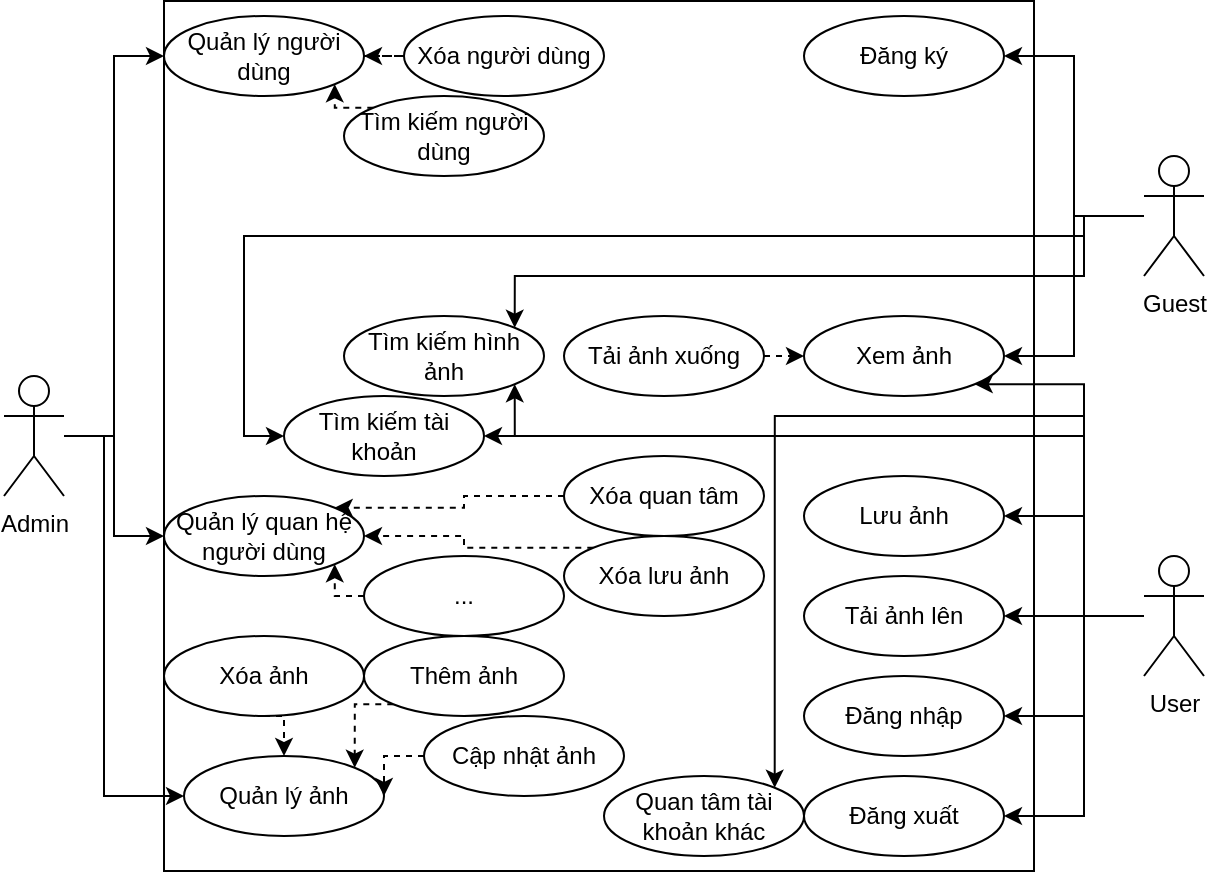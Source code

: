 <mxfile version="21.7.5" type="device">
  <diagram name="Page-1" id="wliACrLuDASA8_i03E2j">
    <mxGraphModel dx="941" dy="644" grid="1" gridSize="10" guides="1" tooltips="1" connect="1" arrows="1" fold="1" page="1" pageScale="1" pageWidth="850" pageHeight="1100" math="0" shadow="0">
      <root>
        <mxCell id="0" />
        <mxCell id="1" parent="0" />
        <mxCell id="ZrUY5c6R0cYCW23m0Fz5-2" value="" style="whiteSpace=wrap;html=1;aspect=fixed;" parent="1" vertex="1">
          <mxGeometry x="200" y="302.5" width="435" height="435" as="geometry" />
        </mxCell>
        <mxCell id="ZrUY5c6R0cYCW23m0Fz5-20" style="edgeStyle=orthogonalEdgeStyle;rounded=0;orthogonalLoop=1;jettySize=auto;html=1;entryX=0;entryY=0.5;entryDx=0;entryDy=0;" parent="1" source="ZrUY5c6R0cYCW23m0Fz5-1" target="ZrUY5c6R0cYCW23m0Fz5-10" edge="1">
          <mxGeometry relative="1" as="geometry">
            <Array as="points">
              <mxPoint x="170" y="520" />
              <mxPoint x="170" y="700" />
            </Array>
          </mxGeometry>
        </mxCell>
        <mxCell id="ZrUY5c6R0cYCW23m0Fz5-21" style="edgeStyle=orthogonalEdgeStyle;rounded=0;orthogonalLoop=1;jettySize=auto;html=1;entryX=0;entryY=0.5;entryDx=0;entryDy=0;" parent="1" source="ZrUY5c6R0cYCW23m0Fz5-1" target="ZrUY5c6R0cYCW23m0Fz5-9" edge="1">
          <mxGeometry relative="1" as="geometry" />
        </mxCell>
        <mxCell id="ZrUY5c6R0cYCW23m0Fz5-53" style="edgeStyle=orthogonalEdgeStyle;rounded=0;orthogonalLoop=1;jettySize=auto;html=1;entryX=0;entryY=0.5;entryDx=0;entryDy=0;" parent="1" source="ZrUY5c6R0cYCW23m0Fz5-1" target="ZrUY5c6R0cYCW23m0Fz5-52" edge="1">
          <mxGeometry relative="1" as="geometry" />
        </mxCell>
        <mxCell id="ZrUY5c6R0cYCW23m0Fz5-1" value="Admin" style="shape=umlActor;verticalLabelPosition=bottom;verticalAlign=top;html=1;outlineConnect=0;" parent="1" vertex="1">
          <mxGeometry x="120" y="490" width="30" height="60" as="geometry" />
        </mxCell>
        <mxCell id="ZrUY5c6R0cYCW23m0Fz5-28" style="edgeStyle=orthogonalEdgeStyle;rounded=0;orthogonalLoop=1;jettySize=auto;html=1;entryX=1;entryY=0.5;entryDx=0;entryDy=0;" parent="1" source="ZrUY5c6R0cYCW23m0Fz5-4" target="ZrUY5c6R0cYCW23m0Fz5-27" edge="1">
          <mxGeometry relative="1" as="geometry" />
        </mxCell>
        <mxCell id="ZrUY5c6R0cYCW23m0Fz5-33" style="edgeStyle=orthogonalEdgeStyle;rounded=0;orthogonalLoop=1;jettySize=auto;html=1;entryX=1;entryY=0.5;entryDx=0;entryDy=0;" parent="1" source="ZrUY5c6R0cYCW23m0Fz5-4" target="ZrUY5c6R0cYCW23m0Fz5-32" edge="1">
          <mxGeometry relative="1" as="geometry" />
        </mxCell>
        <mxCell id="ZrUY5c6R0cYCW23m0Fz5-46" style="edgeStyle=orthogonalEdgeStyle;rounded=0;orthogonalLoop=1;jettySize=auto;html=1;entryX=1;entryY=0;entryDx=0;entryDy=0;" parent="1" target="ZrUY5c6R0cYCW23m0Fz5-45" edge="1">
          <mxGeometry relative="1" as="geometry">
            <mxPoint x="690" y="410.0" as="sourcePoint" />
            <mxPoint x="375.355" y="445.858" as="targetPoint" />
            <Array as="points">
              <mxPoint x="660" y="410" />
              <mxPoint x="660" y="440" />
              <mxPoint x="375" y="440" />
            </Array>
          </mxGeometry>
        </mxCell>
        <mxCell id="ZrUY5c6R0cYCW23m0Fz5-48" style="edgeStyle=orthogonalEdgeStyle;rounded=0;orthogonalLoop=1;jettySize=auto;html=1;entryX=0;entryY=0.5;entryDx=0;entryDy=0;" parent="1" target="ZrUY5c6R0cYCW23m0Fz5-47" edge="1">
          <mxGeometry relative="1" as="geometry">
            <mxPoint x="690" y="410" as="sourcePoint" />
            <Array as="points">
              <mxPoint x="660" y="410" />
              <mxPoint x="660" y="420" />
              <mxPoint x="240" y="420" />
              <mxPoint x="240" y="520" />
            </Array>
          </mxGeometry>
        </mxCell>
        <mxCell id="ZrUY5c6R0cYCW23m0Fz5-4" value="Guest" style="shape=umlActor;verticalLabelPosition=bottom;verticalAlign=top;html=1;outlineConnect=0;" parent="1" vertex="1">
          <mxGeometry x="690" y="380" width="30" height="60" as="geometry" />
        </mxCell>
        <mxCell id="ZrUY5c6R0cYCW23m0Fz5-29" style="edgeStyle=orthogonalEdgeStyle;rounded=0;orthogonalLoop=1;jettySize=auto;html=1;entryX=1;entryY=1;entryDx=0;entryDy=0;" parent="1" source="ZrUY5c6R0cYCW23m0Fz5-5" target="ZrUY5c6R0cYCW23m0Fz5-27" edge="1">
          <mxGeometry relative="1" as="geometry">
            <Array as="points">
              <mxPoint x="660" y="610" />
              <mxPoint x="660" y="494" />
            </Array>
          </mxGeometry>
        </mxCell>
        <mxCell id="ZrUY5c6R0cYCW23m0Fz5-35" style="edgeStyle=orthogonalEdgeStyle;rounded=0;orthogonalLoop=1;jettySize=auto;html=1;entryX=1;entryY=0.5;entryDx=0;entryDy=0;" parent="1" source="ZrUY5c6R0cYCW23m0Fz5-5" target="ZrUY5c6R0cYCW23m0Fz5-34" edge="1">
          <mxGeometry relative="1" as="geometry">
            <Array as="points">
              <mxPoint x="660" y="610" />
              <mxPoint x="660" y="660" />
            </Array>
          </mxGeometry>
        </mxCell>
        <mxCell id="ZrUY5c6R0cYCW23m0Fz5-38" style="edgeStyle=orthogonalEdgeStyle;rounded=0;orthogonalLoop=1;jettySize=auto;html=1;entryX=1;entryY=0.5;entryDx=0;entryDy=0;" parent="1" source="ZrUY5c6R0cYCW23m0Fz5-5" target="ZrUY5c6R0cYCW23m0Fz5-36" edge="1">
          <mxGeometry relative="1" as="geometry">
            <Array as="points">
              <mxPoint x="660" y="610" />
              <mxPoint x="660" y="710" />
            </Array>
          </mxGeometry>
        </mxCell>
        <mxCell id="ZrUY5c6R0cYCW23m0Fz5-40" style="edgeStyle=orthogonalEdgeStyle;rounded=0;orthogonalLoop=1;jettySize=auto;html=1;entryX=1;entryY=0.5;entryDx=0;entryDy=0;" parent="1" source="ZrUY5c6R0cYCW23m0Fz5-5" target="ZrUY5c6R0cYCW23m0Fz5-39" edge="1">
          <mxGeometry relative="1" as="geometry" />
        </mxCell>
        <mxCell id="ZrUY5c6R0cYCW23m0Fz5-42" style="edgeStyle=orthogonalEdgeStyle;rounded=0;orthogonalLoop=1;jettySize=auto;html=1;entryX=1;entryY=0.5;entryDx=0;entryDy=0;" parent="1" source="ZrUY5c6R0cYCW23m0Fz5-5" target="ZrUY5c6R0cYCW23m0Fz5-41" edge="1">
          <mxGeometry relative="1" as="geometry">
            <Array as="points">
              <mxPoint x="660" y="610" />
              <mxPoint x="660" y="560" />
            </Array>
          </mxGeometry>
        </mxCell>
        <mxCell id="ZrUY5c6R0cYCW23m0Fz5-44" style="edgeStyle=orthogonalEdgeStyle;rounded=0;orthogonalLoop=1;jettySize=auto;html=1;entryX=1;entryY=0;entryDx=0;entryDy=0;" parent="1" source="ZrUY5c6R0cYCW23m0Fz5-5" target="ZrUY5c6R0cYCW23m0Fz5-43" edge="1">
          <mxGeometry relative="1" as="geometry">
            <Array as="points">
              <mxPoint x="660" y="610" />
              <mxPoint x="660" y="510" />
              <mxPoint x="505" y="510" />
            </Array>
          </mxGeometry>
        </mxCell>
        <mxCell id="ZrUY5c6R0cYCW23m0Fz5-49" style="edgeStyle=orthogonalEdgeStyle;rounded=0;orthogonalLoop=1;jettySize=auto;html=1;entryX=1;entryY=0.5;entryDx=0;entryDy=0;" parent="1" source="ZrUY5c6R0cYCW23m0Fz5-5" target="ZrUY5c6R0cYCW23m0Fz5-47" edge="1">
          <mxGeometry relative="1" as="geometry">
            <Array as="points">
              <mxPoint x="660" y="610" />
              <mxPoint x="660" y="520" />
            </Array>
          </mxGeometry>
        </mxCell>
        <mxCell id="ZrUY5c6R0cYCW23m0Fz5-50" style="edgeStyle=orthogonalEdgeStyle;rounded=0;orthogonalLoop=1;jettySize=auto;html=1;entryX=1;entryY=1;entryDx=0;entryDy=0;" parent="1" source="ZrUY5c6R0cYCW23m0Fz5-5" target="ZrUY5c6R0cYCW23m0Fz5-45" edge="1">
          <mxGeometry relative="1" as="geometry">
            <Array as="points">
              <mxPoint x="660" y="610" />
              <mxPoint x="660" y="520" />
              <mxPoint x="375" y="520" />
            </Array>
          </mxGeometry>
        </mxCell>
        <mxCell id="ZrUY5c6R0cYCW23m0Fz5-5" value="User" style="shape=umlActor;verticalLabelPosition=bottom;verticalAlign=top;html=1;outlineConnect=0;" parent="1" vertex="1">
          <mxGeometry x="690" y="580" width="30" height="60" as="geometry" />
        </mxCell>
        <mxCell id="ZrUY5c6R0cYCW23m0Fz5-9" value="Quản lý người dùng" style="ellipse;whiteSpace=wrap;html=1;align=center;" parent="1" vertex="1">
          <mxGeometry x="200" y="310" width="100" height="40" as="geometry" />
        </mxCell>
        <mxCell id="ZrUY5c6R0cYCW23m0Fz5-10" value="Quản lý ảnh" style="ellipse;whiteSpace=wrap;html=1;align=center;" parent="1" vertex="1">
          <mxGeometry x="210" y="680" width="100" height="40" as="geometry" />
        </mxCell>
        <mxCell id="ZrUY5c6R0cYCW23m0Fz5-15" style="edgeStyle=orthogonalEdgeStyle;rounded=0;orthogonalLoop=1;jettySize=auto;html=1;exitX=0.5;exitY=1;exitDx=0;exitDy=0;entryX=0.5;entryY=0;entryDx=0;entryDy=0;dashed=1;" parent="1" source="ZrUY5c6R0cYCW23m0Fz5-12" target="ZrUY5c6R0cYCW23m0Fz5-10" edge="1">
          <mxGeometry relative="1" as="geometry" />
        </mxCell>
        <mxCell id="ZrUY5c6R0cYCW23m0Fz5-12" value="Xóa ảnh" style="ellipse;whiteSpace=wrap;html=1;align=center;" parent="1" vertex="1">
          <mxGeometry x="200" y="620" width="100" height="40" as="geometry" />
        </mxCell>
        <mxCell id="ZrUY5c6R0cYCW23m0Fz5-16" style="edgeStyle=orthogonalEdgeStyle;rounded=0;orthogonalLoop=1;jettySize=auto;html=1;exitX=0;exitY=1;exitDx=0;exitDy=0;entryX=1;entryY=0;entryDx=0;entryDy=0;dashed=1;" parent="1" source="ZrUY5c6R0cYCW23m0Fz5-13" target="ZrUY5c6R0cYCW23m0Fz5-10" edge="1">
          <mxGeometry relative="1" as="geometry" />
        </mxCell>
        <mxCell id="ZrUY5c6R0cYCW23m0Fz5-13" value="Thêm ảnh" style="ellipse;whiteSpace=wrap;html=1;align=center;" parent="1" vertex="1">
          <mxGeometry x="300" y="620" width="100" height="40" as="geometry" />
        </mxCell>
        <mxCell id="ZrUY5c6R0cYCW23m0Fz5-17" style="edgeStyle=orthogonalEdgeStyle;rounded=0;orthogonalLoop=1;jettySize=auto;html=1;exitX=0;exitY=0.5;exitDx=0;exitDy=0;entryX=1;entryY=0.5;entryDx=0;entryDy=0;dashed=1;" parent="1" source="ZrUY5c6R0cYCW23m0Fz5-14" target="ZrUY5c6R0cYCW23m0Fz5-10" edge="1">
          <mxGeometry relative="1" as="geometry" />
        </mxCell>
        <mxCell id="ZrUY5c6R0cYCW23m0Fz5-14" value="Cập nhật ảnh" style="ellipse;whiteSpace=wrap;html=1;align=center;" parent="1" vertex="1">
          <mxGeometry x="330" y="660" width="100" height="40" as="geometry" />
        </mxCell>
        <mxCell id="ZrUY5c6R0cYCW23m0Fz5-24" style="edgeStyle=orthogonalEdgeStyle;rounded=0;orthogonalLoop=1;jettySize=auto;html=1;entryX=1;entryY=0.5;entryDx=0;entryDy=0;dashed=1;" parent="1" source="ZrUY5c6R0cYCW23m0Fz5-23" target="ZrUY5c6R0cYCW23m0Fz5-9" edge="1">
          <mxGeometry relative="1" as="geometry" />
        </mxCell>
        <mxCell id="ZrUY5c6R0cYCW23m0Fz5-23" value="Xóa người dùng" style="ellipse;whiteSpace=wrap;html=1;align=center;" parent="1" vertex="1">
          <mxGeometry x="320" y="310" width="100" height="40" as="geometry" />
        </mxCell>
        <mxCell id="ZrUY5c6R0cYCW23m0Fz5-26" style="edgeStyle=orthogonalEdgeStyle;rounded=0;orthogonalLoop=1;jettySize=auto;html=1;entryX=1;entryY=1;entryDx=0;entryDy=0;exitX=0;exitY=0;exitDx=0;exitDy=0;dashed=1;" parent="1" source="ZrUY5c6R0cYCW23m0Fz5-25" target="ZrUY5c6R0cYCW23m0Fz5-9" edge="1">
          <mxGeometry relative="1" as="geometry" />
        </mxCell>
        <mxCell id="ZrUY5c6R0cYCW23m0Fz5-25" value="Tìm kiếm người dùng" style="ellipse;whiteSpace=wrap;html=1;align=center;" parent="1" vertex="1">
          <mxGeometry x="290" y="350" width="100" height="40" as="geometry" />
        </mxCell>
        <mxCell id="ZrUY5c6R0cYCW23m0Fz5-27" value="Xem ảnh" style="ellipse;whiteSpace=wrap;html=1;align=center;" parent="1" vertex="1">
          <mxGeometry x="520" y="460" width="100" height="40" as="geometry" />
        </mxCell>
        <mxCell id="ZrUY5c6R0cYCW23m0Fz5-31" style="edgeStyle=orthogonalEdgeStyle;rounded=0;orthogonalLoop=1;jettySize=auto;html=1;exitX=1;exitY=0.5;exitDx=0;exitDy=0;entryX=0;entryY=0.5;entryDx=0;entryDy=0;dashed=1;" parent="1" source="ZrUY5c6R0cYCW23m0Fz5-30" target="ZrUY5c6R0cYCW23m0Fz5-27" edge="1">
          <mxGeometry relative="1" as="geometry" />
        </mxCell>
        <mxCell id="ZrUY5c6R0cYCW23m0Fz5-30" value="Tải ảnh xuống" style="ellipse;whiteSpace=wrap;html=1;align=center;" parent="1" vertex="1">
          <mxGeometry x="400" y="460" width="100" height="40" as="geometry" />
        </mxCell>
        <mxCell id="ZrUY5c6R0cYCW23m0Fz5-32" value="Đăng ký" style="ellipse;whiteSpace=wrap;html=1;align=center;" parent="1" vertex="1">
          <mxGeometry x="520" y="310" width="100" height="40" as="geometry" />
        </mxCell>
        <mxCell id="ZrUY5c6R0cYCW23m0Fz5-34" value="Đăng nhập" style="ellipse;whiteSpace=wrap;html=1;align=center;" parent="1" vertex="1">
          <mxGeometry x="520" y="640" width="100" height="40" as="geometry" />
        </mxCell>
        <mxCell id="ZrUY5c6R0cYCW23m0Fz5-36" value="Đăng xuất" style="ellipse;whiteSpace=wrap;html=1;align=center;" parent="1" vertex="1">
          <mxGeometry x="520" y="690" width="100" height="40" as="geometry" />
        </mxCell>
        <mxCell id="ZrUY5c6R0cYCW23m0Fz5-39" value="Tải ảnh lên" style="ellipse;whiteSpace=wrap;html=1;align=center;" parent="1" vertex="1">
          <mxGeometry x="520" y="590" width="100" height="40" as="geometry" />
        </mxCell>
        <mxCell id="ZrUY5c6R0cYCW23m0Fz5-41" value="Lưu ảnh" style="ellipse;whiteSpace=wrap;html=1;align=center;" parent="1" vertex="1">
          <mxGeometry x="520" y="540" width="100" height="40" as="geometry" />
        </mxCell>
        <mxCell id="ZrUY5c6R0cYCW23m0Fz5-43" value="Quan tâm tài khoản khác" style="ellipse;whiteSpace=wrap;html=1;align=center;" parent="1" vertex="1">
          <mxGeometry x="420" y="690" width="100" height="40" as="geometry" />
        </mxCell>
        <mxCell id="ZrUY5c6R0cYCW23m0Fz5-45" value="Tìm kiếm hình ảnh" style="ellipse;whiteSpace=wrap;html=1;align=center;" parent="1" vertex="1">
          <mxGeometry x="290" y="460" width="100" height="40" as="geometry" />
        </mxCell>
        <mxCell id="ZrUY5c6R0cYCW23m0Fz5-47" value="Tìm kiếm tài khoản" style="ellipse;whiteSpace=wrap;html=1;align=center;" parent="1" vertex="1">
          <mxGeometry x="260" y="500" width="100" height="40" as="geometry" />
        </mxCell>
        <mxCell id="ZrUY5c6R0cYCW23m0Fz5-52" value="Quản lý quan hệ người dùng" style="ellipse;whiteSpace=wrap;html=1;align=center;" parent="1" vertex="1">
          <mxGeometry x="200" y="550" width="100" height="40" as="geometry" />
        </mxCell>
        <mxCell id="ZrUY5c6R0cYCW23m0Fz5-58" style="edgeStyle=orthogonalEdgeStyle;rounded=0;orthogonalLoop=1;jettySize=auto;html=1;exitX=0;exitY=0.5;exitDx=0;exitDy=0;entryX=1;entryY=0;entryDx=0;entryDy=0;dashed=1;" parent="1" source="ZrUY5c6R0cYCW23m0Fz5-54" target="ZrUY5c6R0cYCW23m0Fz5-52" edge="1">
          <mxGeometry relative="1" as="geometry" />
        </mxCell>
        <mxCell id="ZrUY5c6R0cYCW23m0Fz5-54" value="Xóa quan tâm" style="ellipse;whiteSpace=wrap;html=1;align=center;" parent="1" vertex="1">
          <mxGeometry x="400" y="530" width="100" height="40" as="geometry" />
        </mxCell>
        <mxCell id="ZrUY5c6R0cYCW23m0Fz5-59" style="edgeStyle=orthogonalEdgeStyle;rounded=0;orthogonalLoop=1;jettySize=auto;html=1;exitX=0;exitY=0;exitDx=0;exitDy=0;entryX=1;entryY=0.5;entryDx=0;entryDy=0;dashed=1;" parent="1" source="ZrUY5c6R0cYCW23m0Fz5-55" target="ZrUY5c6R0cYCW23m0Fz5-52" edge="1">
          <mxGeometry relative="1" as="geometry" />
        </mxCell>
        <mxCell id="ZrUY5c6R0cYCW23m0Fz5-55" value="Xóa lưu ảnh" style="ellipse;whiteSpace=wrap;html=1;align=center;" parent="1" vertex="1">
          <mxGeometry x="400" y="570" width="100" height="40" as="geometry" />
        </mxCell>
        <mxCell id="ZrUY5c6R0cYCW23m0Fz5-60" style="edgeStyle=orthogonalEdgeStyle;rounded=0;orthogonalLoop=1;jettySize=auto;html=1;exitX=0;exitY=0.5;exitDx=0;exitDy=0;entryX=1;entryY=1;entryDx=0;entryDy=0;dashed=1;" parent="1" source="ZrUY5c6R0cYCW23m0Fz5-56" target="ZrUY5c6R0cYCW23m0Fz5-52" edge="1">
          <mxGeometry relative="1" as="geometry" />
        </mxCell>
        <mxCell id="ZrUY5c6R0cYCW23m0Fz5-56" value="..." style="ellipse;whiteSpace=wrap;html=1;align=center;" parent="1" vertex="1">
          <mxGeometry x="300" y="580" width="100" height="40" as="geometry" />
        </mxCell>
      </root>
    </mxGraphModel>
  </diagram>
</mxfile>
